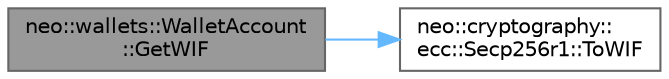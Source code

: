 digraph "neo::wallets::WalletAccount::GetWIF"
{
 // LATEX_PDF_SIZE
  bgcolor="transparent";
  edge [fontname=Helvetica,fontsize=10,labelfontname=Helvetica,labelfontsize=10];
  node [fontname=Helvetica,fontsize=10,shape=box,height=0.2,width=0.4];
  rankdir="LR";
  Node1 [id="Node000001",label="neo::wallets::WalletAccount\l::GetWIF",height=0.2,width=0.4,color="gray40", fillcolor="grey60", style="filled", fontcolor="black",tooltip="Gets the WIF."];
  Node1 -> Node2 [id="edge1_Node000001_Node000002",color="steelblue1",style="solid",tooltip=" "];
  Node2 [id="Node000002",label="neo::cryptography::\lecc::Secp256r1::ToWIF",height=0.2,width=0.4,color="grey40", fillcolor="white", style="filled",URL="$classneo_1_1cryptography_1_1ecc_1_1_secp256r1.html#a462662358f00a59d57275173a6800305",tooltip="Convert private key to WIF format."];
}
